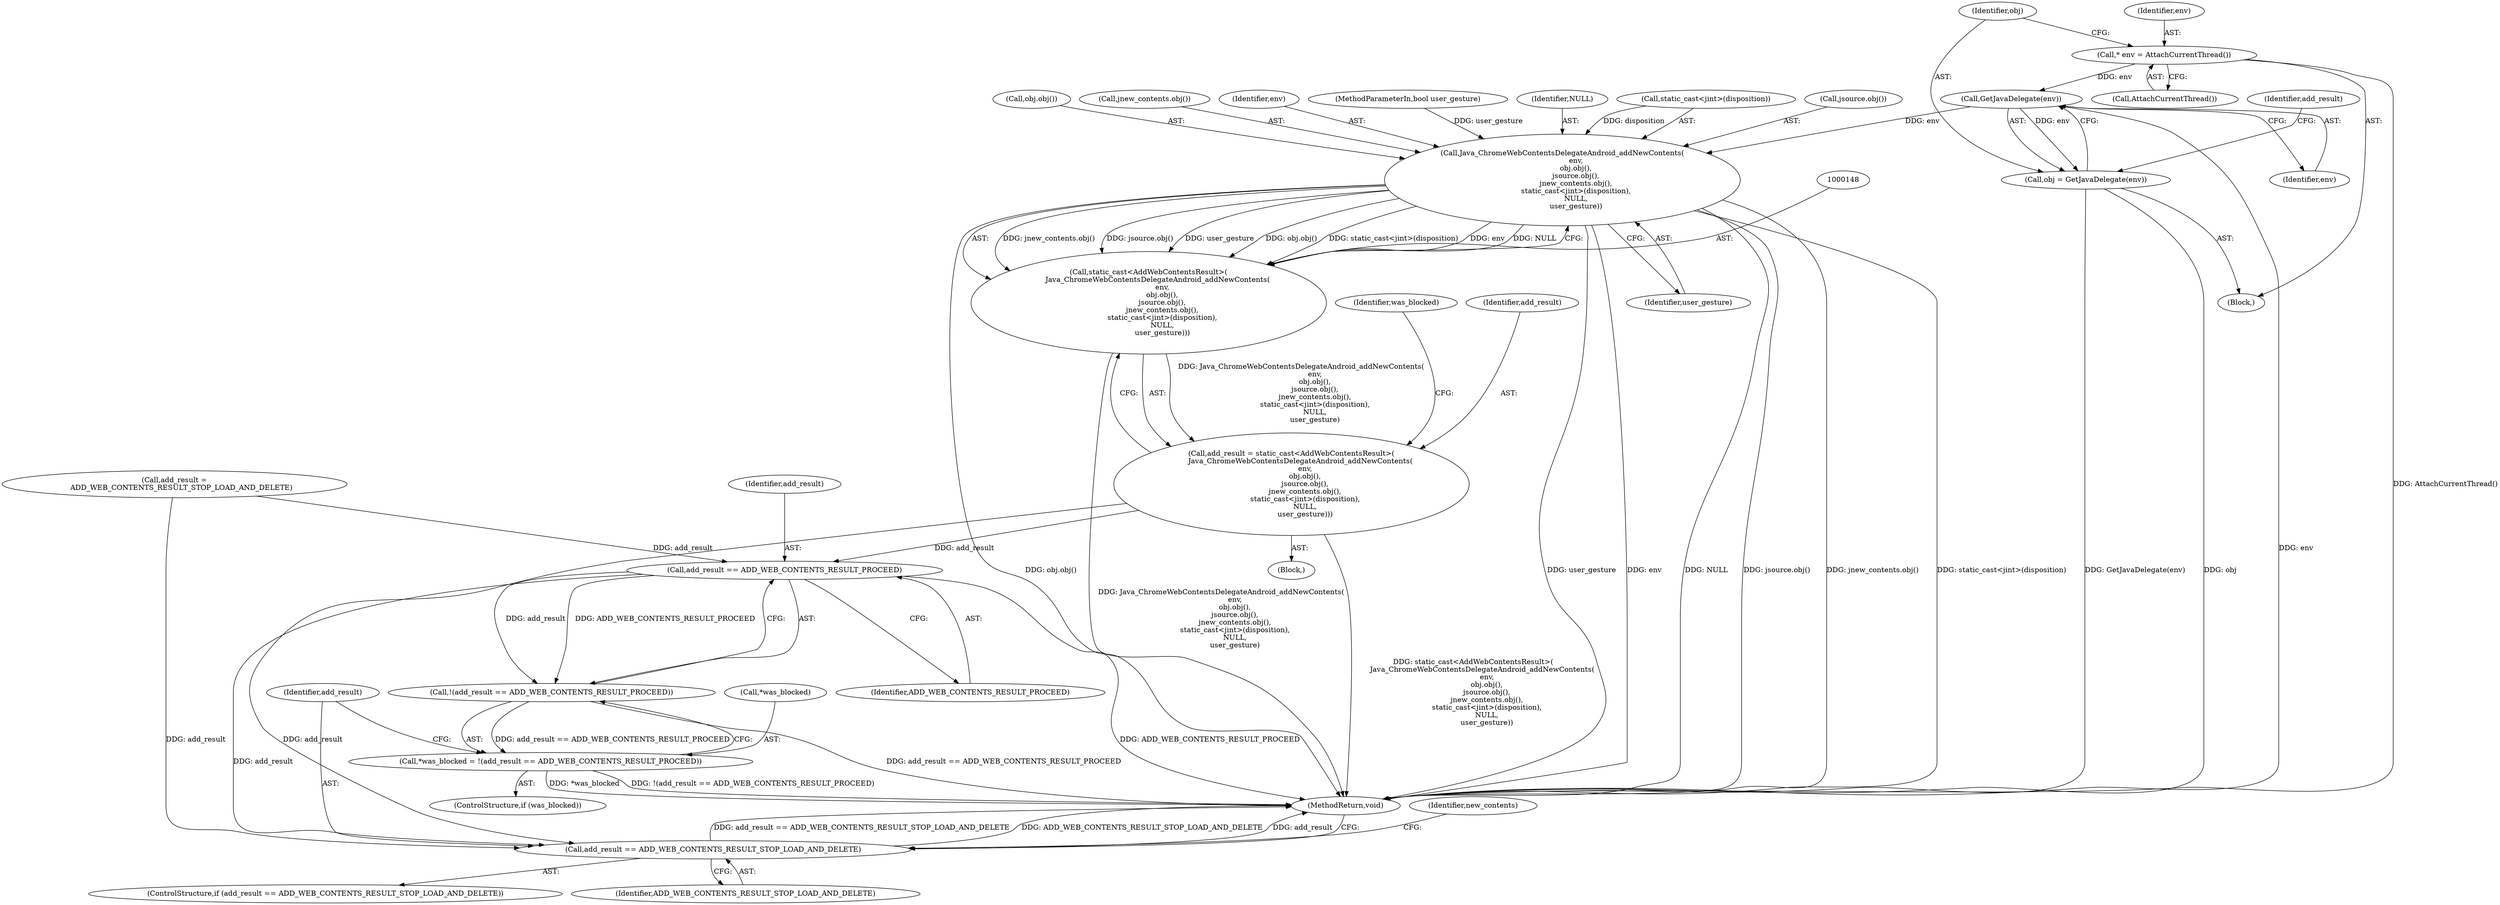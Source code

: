 digraph "0_Chrome_6b96dd532af164a73f2aac757bafff58211aca2c@API" {
"1000117" [label="(Call,* env = AttachCurrentThread())"];
"1000123" [label="(Call,GetJavaDelegate(env))"];
"1000121" [label="(Call,obj = GetJavaDelegate(env))"];
"1000149" [label="(Call,Java_ChromeWebContentsDelegateAndroid_addNewContents(\n            env,\n            obj.obj(),\n            jsource.obj(),\n            jnew_contents.obj(),\n            static_cast<jint>(disposition),\n            NULL,\n            user_gesture))"];
"1000147" [label="(Call,static_cast<AddWebContentsResult>(\n        Java_ChromeWebContentsDelegateAndroid_addNewContents(\n            env,\n            obj.obj(),\n            jsource.obj(),\n            jnew_contents.obj(),\n            static_cast<jint>(disposition),\n            NULL,\n            user_gesture)))"];
"1000145" [label="(Call,add_result = static_cast<AddWebContentsResult>(\n        Java_ChromeWebContentsDelegateAndroid_addNewContents(\n            env,\n            obj.obj(),\n            jsource.obj(),\n            jnew_contents.obj(),\n            static_cast<jint>(disposition),\n            NULL,\n            user_gesture)))"];
"1000165" [label="(Call,add_result == ADD_WEB_CONTENTS_RESULT_PROCEED)"];
"1000164" [label="(Call,!(add_result == ADD_WEB_CONTENTS_RESULT_PROCEED))"];
"1000161" [label="(Call,*was_blocked = !(add_result == ADD_WEB_CONTENTS_RESULT_PROCEED))"];
"1000169" [label="(Call,add_result == ADD_WEB_CONTENTS_RESULT_STOP_LOAD_AND_DELETE)"];
"1000154" [label="(Call,static_cast<jint>(disposition))"];
"1000168" [label="(ControlStructure,if (add_result == ADD_WEB_CONTENTS_RESULT_STOP_LOAD_AND_DELETE))"];
"1000117" [label="(Call,* env = AttachCurrentThread())"];
"1000149" [label="(Call,Java_ChromeWebContentsDelegateAndroid_addNewContents(\n            env,\n            obj.obj(),\n            jsource.obj(),\n            jnew_contents.obj(),\n            static_cast<jint>(disposition),\n            NULL,\n            user_gesture))"];
"1000119" [label="(Call,AttachCurrentThread())"];
"1000122" [label="(Identifier,obj)"];
"1000169" [label="(Call,add_result == ADD_WEB_CONTENTS_RESULT_STOP_LOAD_AND_DELETE)"];
"1000174" [label="(MethodReturn,void)"];
"1000170" [label="(Identifier,add_result)"];
"1000166" [label="(Identifier,add_result)"];
"1000171" [label="(Identifier,ADD_WEB_CONTENTS_RESULT_STOP_LOAD_AND_DELETE)"];
"1000152" [label="(Call,jsource.obj())"];
"1000159" [label="(ControlStructure,if (was_blocked))"];
"1000162" [label="(Call,*was_blocked)"];
"1000145" [label="(Call,add_result = static_cast<AddWebContentsResult>(\n        Java_ChromeWebContentsDelegateAndroid_addNewContents(\n            env,\n            obj.obj(),\n            jsource.obj(),\n            jnew_contents.obj(),\n            static_cast<jint>(disposition),\n            NULL,\n            user_gesture)))"];
"1000161" [label="(Call,*was_blocked = !(add_result == ADD_WEB_CONTENTS_RESULT_PROCEED))"];
"1000151" [label="(Call,obj.obj())"];
"1000153" [label="(Call,jnew_contents.obj())"];
"1000107" [label="(Block,)"];
"1000150" [label="(Identifier,env)"];
"1000160" [label="(Identifier,was_blocked)"];
"1000164" [label="(Call,!(add_result == ADD_WEB_CONTENTS_RESULT_PROCEED))"];
"1000173" [label="(Identifier,new_contents)"];
"1000127" [label="(Identifier,add_result)"];
"1000118" [label="(Identifier,env)"];
"1000132" [label="(Block,)"];
"1000165" [label="(Call,add_result == ADD_WEB_CONTENTS_RESULT_PROCEED)"];
"1000146" [label="(Identifier,add_result)"];
"1000121" [label="(Call,obj = GetJavaDelegate(env))"];
"1000105" [label="(MethodParameterIn,bool user_gesture)"];
"1000123" [label="(Call,GetJavaDelegate(env))"];
"1000158" [label="(Identifier,user_gesture)"];
"1000124" [label="(Identifier,env)"];
"1000147" [label="(Call,static_cast<AddWebContentsResult>(\n        Java_ChromeWebContentsDelegateAndroid_addNewContents(\n            env,\n            obj.obj(),\n            jsource.obj(),\n            jnew_contents.obj(),\n            static_cast<jint>(disposition),\n            NULL,\n            user_gesture)))"];
"1000167" [label="(Identifier,ADD_WEB_CONTENTS_RESULT_PROCEED)"];
"1000157" [label="(Identifier,NULL)"];
"1000126" [label="(Call,add_result =\n      ADD_WEB_CONTENTS_RESULT_STOP_LOAD_AND_DELETE)"];
"1000117" -> "1000107"  [label="AST: "];
"1000117" -> "1000119"  [label="CFG: "];
"1000118" -> "1000117"  [label="AST: "];
"1000119" -> "1000117"  [label="AST: "];
"1000122" -> "1000117"  [label="CFG: "];
"1000117" -> "1000174"  [label="DDG: AttachCurrentThread()"];
"1000117" -> "1000123"  [label="DDG: env"];
"1000123" -> "1000121"  [label="AST: "];
"1000123" -> "1000124"  [label="CFG: "];
"1000124" -> "1000123"  [label="AST: "];
"1000121" -> "1000123"  [label="CFG: "];
"1000123" -> "1000174"  [label="DDG: env"];
"1000123" -> "1000121"  [label="DDG: env"];
"1000123" -> "1000149"  [label="DDG: env"];
"1000121" -> "1000107"  [label="AST: "];
"1000122" -> "1000121"  [label="AST: "];
"1000127" -> "1000121"  [label="CFG: "];
"1000121" -> "1000174"  [label="DDG: GetJavaDelegate(env)"];
"1000121" -> "1000174"  [label="DDG: obj"];
"1000149" -> "1000147"  [label="AST: "];
"1000149" -> "1000158"  [label="CFG: "];
"1000150" -> "1000149"  [label="AST: "];
"1000151" -> "1000149"  [label="AST: "];
"1000152" -> "1000149"  [label="AST: "];
"1000153" -> "1000149"  [label="AST: "];
"1000154" -> "1000149"  [label="AST: "];
"1000157" -> "1000149"  [label="AST: "];
"1000158" -> "1000149"  [label="AST: "];
"1000147" -> "1000149"  [label="CFG: "];
"1000149" -> "1000174"  [label="DDG: obj.obj()"];
"1000149" -> "1000174"  [label="DDG: NULL"];
"1000149" -> "1000174"  [label="DDG: jsource.obj()"];
"1000149" -> "1000174"  [label="DDG: jnew_contents.obj()"];
"1000149" -> "1000174"  [label="DDG: static_cast<jint>(disposition)"];
"1000149" -> "1000174"  [label="DDG: user_gesture"];
"1000149" -> "1000174"  [label="DDG: env"];
"1000149" -> "1000147"  [label="DDG: jnew_contents.obj()"];
"1000149" -> "1000147"  [label="DDG: jsource.obj()"];
"1000149" -> "1000147"  [label="DDG: user_gesture"];
"1000149" -> "1000147"  [label="DDG: obj.obj()"];
"1000149" -> "1000147"  [label="DDG: static_cast<jint>(disposition)"];
"1000149" -> "1000147"  [label="DDG: env"];
"1000149" -> "1000147"  [label="DDG: NULL"];
"1000154" -> "1000149"  [label="DDG: disposition"];
"1000105" -> "1000149"  [label="DDG: user_gesture"];
"1000147" -> "1000145"  [label="AST: "];
"1000148" -> "1000147"  [label="AST: "];
"1000145" -> "1000147"  [label="CFG: "];
"1000147" -> "1000174"  [label="DDG: Java_ChromeWebContentsDelegateAndroid_addNewContents(\n            env,\n            obj.obj(),\n            jsource.obj(),\n            jnew_contents.obj(),\n            static_cast<jint>(disposition),\n            NULL,\n            user_gesture)"];
"1000147" -> "1000145"  [label="DDG: Java_ChromeWebContentsDelegateAndroid_addNewContents(\n            env,\n            obj.obj(),\n            jsource.obj(),\n            jnew_contents.obj(),\n            static_cast<jint>(disposition),\n            NULL,\n            user_gesture)"];
"1000145" -> "1000132"  [label="AST: "];
"1000146" -> "1000145"  [label="AST: "];
"1000160" -> "1000145"  [label="CFG: "];
"1000145" -> "1000174"  [label="DDG: static_cast<AddWebContentsResult>(\n        Java_ChromeWebContentsDelegateAndroid_addNewContents(\n            env,\n            obj.obj(),\n            jsource.obj(),\n            jnew_contents.obj(),\n            static_cast<jint>(disposition),\n            NULL,\n            user_gesture))"];
"1000145" -> "1000165"  [label="DDG: add_result"];
"1000145" -> "1000169"  [label="DDG: add_result"];
"1000165" -> "1000164"  [label="AST: "];
"1000165" -> "1000167"  [label="CFG: "];
"1000166" -> "1000165"  [label="AST: "];
"1000167" -> "1000165"  [label="AST: "];
"1000164" -> "1000165"  [label="CFG: "];
"1000165" -> "1000174"  [label="DDG: ADD_WEB_CONTENTS_RESULT_PROCEED"];
"1000165" -> "1000164"  [label="DDG: add_result"];
"1000165" -> "1000164"  [label="DDG: ADD_WEB_CONTENTS_RESULT_PROCEED"];
"1000126" -> "1000165"  [label="DDG: add_result"];
"1000165" -> "1000169"  [label="DDG: add_result"];
"1000164" -> "1000161"  [label="AST: "];
"1000161" -> "1000164"  [label="CFG: "];
"1000164" -> "1000174"  [label="DDG: add_result == ADD_WEB_CONTENTS_RESULT_PROCEED"];
"1000164" -> "1000161"  [label="DDG: add_result == ADD_WEB_CONTENTS_RESULT_PROCEED"];
"1000161" -> "1000159"  [label="AST: "];
"1000162" -> "1000161"  [label="AST: "];
"1000170" -> "1000161"  [label="CFG: "];
"1000161" -> "1000174"  [label="DDG: *was_blocked"];
"1000161" -> "1000174"  [label="DDG: !(add_result == ADD_WEB_CONTENTS_RESULT_PROCEED)"];
"1000169" -> "1000168"  [label="AST: "];
"1000169" -> "1000171"  [label="CFG: "];
"1000170" -> "1000169"  [label="AST: "];
"1000171" -> "1000169"  [label="AST: "];
"1000173" -> "1000169"  [label="CFG: "];
"1000174" -> "1000169"  [label="CFG: "];
"1000169" -> "1000174"  [label="DDG: add_result == ADD_WEB_CONTENTS_RESULT_STOP_LOAD_AND_DELETE"];
"1000169" -> "1000174"  [label="DDG: ADD_WEB_CONTENTS_RESULT_STOP_LOAD_AND_DELETE"];
"1000169" -> "1000174"  [label="DDG: add_result"];
"1000126" -> "1000169"  [label="DDG: add_result"];
}
